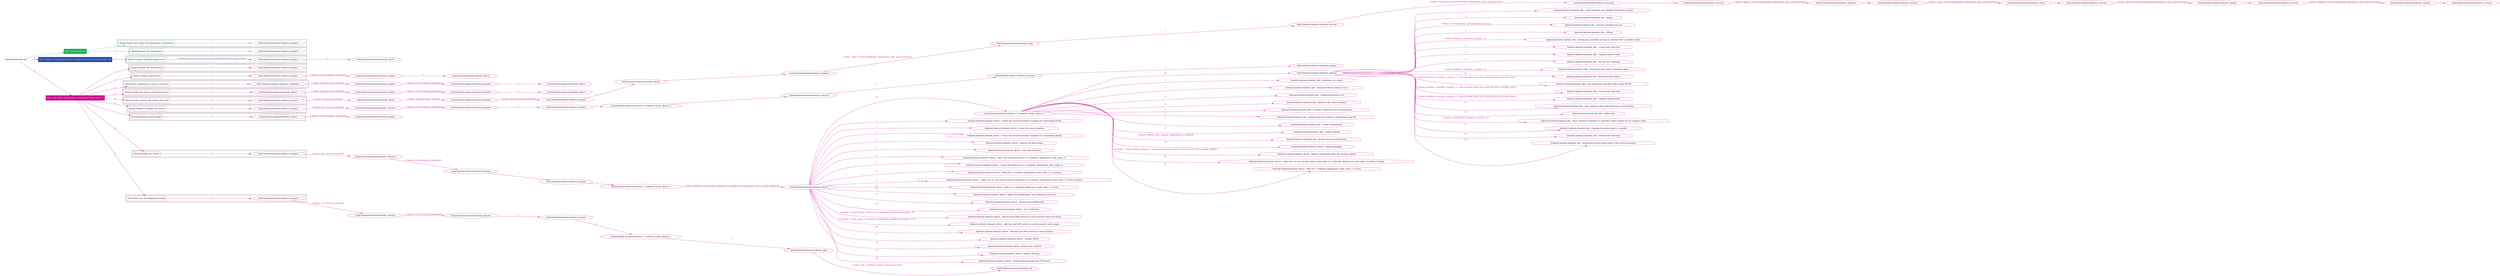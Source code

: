 digraph {
	graph [concentrate=true ordering=in rankdir=LR ratio=fill]
	edge [esep=5 sep=10]
	"kubeinit/playbook.yml" [id=root_node style=dotted]
	play_1f012778 [label="Play: Initial setup (1)" color="#1eae58" fontcolor="#ffffff" id=play_1f012778 shape=box style=filled tooltip=localhost]
	"kubeinit/playbook.yml" -> play_1f012778 [label="1 " color="#1eae58" fontcolor="#1eae58" id=edge_18a30b5a labeltooltip="1 " tooltip="1 "]
	subgraph "kubeinit.kubeinit.kubeinit_prepare" {
		role_3048699d [label="[role] kubeinit.kubeinit.kubeinit_prepare" color="#1eae58" id=role_3048699d tooltip="kubeinit.kubeinit.kubeinit_prepare"]
	}
	subgraph "kubeinit.kubeinit.kubeinit_prepare" {
		role_7d38b902 [label="[role] kubeinit.kubeinit.kubeinit_prepare" color="#1eae58" id=role_7d38b902 tooltip="kubeinit.kubeinit.kubeinit_prepare"]
	}
	subgraph "Play: Initial setup (1)" {
		play_1f012778 -> block_6bedab1c [label=1 color="#1eae58" fontcolor="#1eae58" id=edge_c7eec4f3 labeltooltip=1 tooltip=1]
		subgraph cluster_block_6bedab1c {
			block_6bedab1c [label="[block] Gather facts about the deployment environment" color="#1eae58" id=block_6bedab1c labeltooltip="Gather facts about the deployment environment" shape=box tooltip="Gather facts about the deployment environment"]
			block_6bedab1c -> role_3048699d [label="1 " color="#1eae58" fontcolor="#1eae58" id=edge_98fd35f0 labeltooltip="1 " tooltip="1 "]
		}
		play_1f012778 -> block_4459dd36 [label=2 color="#1eae58" fontcolor="#1eae58" id=edge_68595d05 labeltooltip=2 tooltip=2]
		subgraph cluster_block_4459dd36 {
			block_4459dd36 [label="[block] Prepare the hypervisors" color="#1eae58" id=block_4459dd36 labeltooltip="Prepare the hypervisors" shape=box tooltip="Prepare the hypervisors"]
			block_4459dd36 -> role_7d38b902 [label="1 " color="#1eae58" fontcolor="#1eae58" id=edge_7eb7d33a labeltooltip="1 " tooltip="1 "]
		}
	}
	play_cfad1000 [label="Play: Prepare all hypervisor hosts to deploy service and cluster nodes (0)" color="#2949a3" fontcolor="#ffffff" id=play_cfad1000 shape=box style=filled tooltip="Play: Prepare all hypervisor hosts to deploy service and cluster nodes (0)"]
	"kubeinit/playbook.yml" -> play_cfad1000 [label="2 " color="#2949a3" fontcolor="#2949a3" id=edge_2bcf3681 labeltooltip="2 " tooltip="2 "]
	subgraph "kubeinit.kubeinit.kubeinit_libvirt" {
		role_4be25dbe [label="[role] kubeinit.kubeinit.kubeinit_libvirt" color="#2949a3" id=role_4be25dbe tooltip="kubeinit.kubeinit.kubeinit_libvirt"]
	}
	subgraph "kubeinit.kubeinit.kubeinit_prepare" {
		role_bdef1544 [label="[role] kubeinit.kubeinit.kubeinit_prepare" color="#2949a3" id=role_bdef1544 tooltip="kubeinit.kubeinit.kubeinit_prepare"]
		role_bdef1544 -> role_4be25dbe [label="1 " color="#2949a3" fontcolor="#2949a3" id=edge_e71b5d28 labeltooltip="1 " tooltip="1 "]
	}
	subgraph "Play: Prepare all hypervisor hosts to deploy service and cluster nodes (0)" {
		play_cfad1000 -> block_7823064b [label=1 color="#2949a3" fontcolor="#2949a3" id=edge_cbe42b9f labeltooltip=1 tooltip=1]
		subgraph cluster_block_7823064b {
			block_7823064b [label="[block] Prepare individual hypervisors" color="#2949a3" id=block_7823064b labeltooltip="Prepare individual hypervisors" shape=box tooltip="Prepare individual hypervisors"]
			block_7823064b -> role_bdef1544 [label="1 [when: inventory_hostname in hostvars['kubeinit-facts'].hypervisors]" color="#2949a3" fontcolor="#2949a3" id=edge_0375a63f labeltooltip="1 [when: inventory_hostname in hostvars['kubeinit-facts'].hypervisors]" tooltip="1 [when: inventory_hostname in hostvars['kubeinit-facts'].hypervisors]"]
		}
	}
	play_5e4b30f2 [label="Play: Run cluster deployment on prepared hypervisors (1)" color="#ca028c" fontcolor="#ffffff" id=play_5e4b30f2 shape=box style=filled tooltip=localhost]
	"kubeinit/playbook.yml" -> play_5e4b30f2 [label="3 " color="#ca028c" fontcolor="#ca028c" id=edge_e93a0a34 labeltooltip="3 " tooltip="3 "]
	subgraph "kubeinit.kubeinit.kubeinit_prepare" {
		role_dea3ef5e [label="[role] kubeinit.kubeinit.kubeinit_prepare" color="#ca028c" id=role_dea3ef5e tooltip="kubeinit.kubeinit.kubeinit_prepare"]
	}
	subgraph "kubeinit.kubeinit.kubeinit_libvirt" {
		role_404b5161 [label="[role] kubeinit.kubeinit.kubeinit_libvirt" color="#ca028c" id=role_404b5161 tooltip="kubeinit.kubeinit.kubeinit_libvirt"]
	}
	subgraph "kubeinit.kubeinit.kubeinit_prepare" {
		role_ceed8c40 [label="[role] kubeinit.kubeinit.kubeinit_prepare" color="#ca028c" id=role_ceed8c40 tooltip="kubeinit.kubeinit.kubeinit_prepare"]
		role_ceed8c40 -> role_404b5161 [label="1 " color="#ca028c" fontcolor="#ca028c" id=edge_2034f70b labeltooltip="1 " tooltip="1 "]
	}
	subgraph "kubeinit.kubeinit.kubeinit_prepare" {
		role_7ed649aa [label="[role] kubeinit.kubeinit.kubeinit_prepare" color="#ca028c" id=role_7ed649aa tooltip="kubeinit.kubeinit.kubeinit_prepare"]
		role_7ed649aa -> role_ceed8c40 [label="1 [when: not environment_prepared]" color="#ca028c" fontcolor="#ca028c" id=edge_0a692bbb labeltooltip="1 [when: not environment_prepared]" tooltip="1 [when: not environment_prepared]"]
	}
	subgraph "kubeinit.kubeinit.kubeinit_libvirt" {
		role_7c722d44 [label="[role] kubeinit.kubeinit.kubeinit_libvirt" color="#ca028c" id=role_7c722d44 tooltip="kubeinit.kubeinit.kubeinit_libvirt"]
	}
	subgraph "kubeinit.kubeinit.kubeinit_prepare" {
		role_ba52077a [label="[role] kubeinit.kubeinit.kubeinit_prepare" color="#ca028c" id=role_ba52077a tooltip="kubeinit.kubeinit.kubeinit_prepare"]
		role_ba52077a -> role_7c722d44 [label="1 " color="#ca028c" fontcolor="#ca028c" id=edge_4575e94c labeltooltip="1 " tooltip="1 "]
	}
	subgraph "kubeinit.kubeinit.kubeinit_prepare" {
		role_bcaa2cd8 [label="[role] kubeinit.kubeinit.kubeinit_prepare" color="#ca028c" id=role_bcaa2cd8 tooltip="kubeinit.kubeinit.kubeinit_prepare"]
		role_bcaa2cd8 -> role_ba52077a [label="1 [when: not environment_prepared]" color="#ca028c" fontcolor="#ca028c" id=edge_37dadff2 labeltooltip="1 [when: not environment_prepared]" tooltip="1 [when: not environment_prepared]"]
	}
	subgraph "kubeinit.kubeinit.kubeinit_validations" {
		role_17af50ea [label="[role] kubeinit.kubeinit.kubeinit_validations" color="#ca028c" id=role_17af50ea tooltip="kubeinit.kubeinit.kubeinit_validations"]
		role_17af50ea -> role_bcaa2cd8 [label="1 [when: not hypervisors_cleaned]" color="#ca028c" fontcolor="#ca028c" id=edge_89e7189a labeltooltip="1 [when: not hypervisors_cleaned]" tooltip="1 [when: not hypervisors_cleaned]"]
	}
	subgraph "kubeinit.kubeinit.kubeinit_libvirt" {
		role_04fe9d14 [label="[role] kubeinit.kubeinit.kubeinit_libvirt" color="#ca028c" id=role_04fe9d14 tooltip="kubeinit.kubeinit.kubeinit_libvirt"]
	}
	subgraph "kubeinit.kubeinit.kubeinit_prepare" {
		role_eb86a99d [label="[role] kubeinit.kubeinit.kubeinit_prepare" color="#ca028c" id=role_eb86a99d tooltip="kubeinit.kubeinit.kubeinit_prepare"]
		role_eb86a99d -> role_04fe9d14 [label="1 " color="#ca028c" fontcolor="#ca028c" id=edge_7264df98 labeltooltip="1 " tooltip="1 "]
	}
	subgraph "kubeinit.kubeinit.kubeinit_prepare" {
		role_f3126826 [label="[role] kubeinit.kubeinit.kubeinit_prepare" color="#ca028c" id=role_f3126826 tooltip="kubeinit.kubeinit.kubeinit_prepare"]
		role_f3126826 -> role_eb86a99d [label="1 [when: not environment_prepared]" color="#ca028c" fontcolor="#ca028c" id=edge_7309e58f labeltooltip="1 [when: not environment_prepared]" tooltip="1 [when: not environment_prepared]"]
	}
	subgraph "kubeinit.kubeinit.kubeinit_libvirt" {
		role_31587ba1 [label="[role] kubeinit.kubeinit.kubeinit_libvirt" color="#ca028c" id=role_31587ba1 tooltip="kubeinit.kubeinit.kubeinit_libvirt"]
		role_31587ba1 -> role_f3126826 [label="1 [when: not hypervisors_cleaned]" color="#ca028c" fontcolor="#ca028c" id=edge_9b502630 labeltooltip="1 [when: not hypervisors_cleaned]" tooltip="1 [when: not hypervisors_cleaned]"]
	}
	subgraph "kubeinit.kubeinit.kubeinit_services" {
		role_87bed037 [label="[role] kubeinit.kubeinit.kubeinit_services" color="#ca028c" id=role_87bed037 tooltip="kubeinit.kubeinit.kubeinit_services"]
	}
	subgraph "kubeinit.kubeinit.kubeinit_registry" {
		role_e6df6fbd [label="[role] kubeinit.kubeinit.kubeinit_registry" color="#ca028c" id=role_e6df6fbd tooltip="kubeinit.kubeinit.kubeinit_registry"]
		role_e6df6fbd -> role_87bed037 [label="1 " color="#ca028c" fontcolor="#ca028c" id=edge_a09a780c labeltooltip="1 " tooltip="1 "]
	}
	subgraph "kubeinit.kubeinit.kubeinit_services" {
		role_c4baff84 [label="[role] kubeinit.kubeinit.kubeinit_services" color="#ca028c" id=role_c4baff84 tooltip="kubeinit.kubeinit.kubeinit_services"]
		role_c4baff84 -> role_e6df6fbd [label="1 [when: 'registry' in hostvars[kubeinit_deployment_node_name].services]" color="#ca028c" fontcolor="#ca028c" id=edge_b3a64cd3 labeltooltip="1 [when: 'registry' in hostvars[kubeinit_deployment_node_name].services]" tooltip="1 [when: 'registry' in hostvars[kubeinit_deployment_node_name].services]"]
	}
	subgraph "kubeinit.kubeinit.kubeinit_apache" {
		role_09da1ab2 [label="[role] kubeinit.kubeinit.kubeinit_apache" color="#ca028c" id=role_09da1ab2 tooltip="kubeinit.kubeinit.kubeinit_apache"]
		role_09da1ab2 -> role_c4baff84 [label="1 " color="#ca028c" fontcolor="#ca028c" id=edge_adefb08d labeltooltip="1 " tooltip="1 "]
	}
	subgraph "kubeinit.kubeinit.kubeinit_services" {
		role_fe99621a [label="[role] kubeinit.kubeinit.kubeinit_services" color="#ca028c" id=role_fe99621a tooltip="kubeinit.kubeinit.kubeinit_services"]
		role_fe99621a -> role_09da1ab2 [label="1 [when: 'apache' in hostvars[kubeinit_deployment_node_name].services]" color="#ca028c" fontcolor="#ca028c" id=edge_03f523bb labeltooltip="1 [when: 'apache' in hostvars[kubeinit_deployment_node_name].services]" tooltip="1 [when: 'apache' in hostvars[kubeinit_deployment_node_name].services]"]
	}
	subgraph "kubeinit.kubeinit.kubeinit_nexus" {
		role_2f925482 [label="[role] kubeinit.kubeinit.kubeinit_nexus" color="#ca028c" id=role_2f925482 tooltip="kubeinit.kubeinit.kubeinit_nexus"]
		role_2f925482 -> role_fe99621a [label="1 " color="#ca028c" fontcolor="#ca028c" id=edge_a2d95b3d labeltooltip="1 " tooltip="1 "]
	}
	subgraph "kubeinit.kubeinit.kubeinit_services" {
		role_34877349 [label="[role] kubeinit.kubeinit.kubeinit_services" color="#ca028c" id=role_34877349 tooltip="kubeinit.kubeinit.kubeinit_services"]
		role_34877349 -> role_2f925482 [label="1 [when: 'nexus' in hostvars[kubeinit_deployment_node_name].services]" color="#ca028c" fontcolor="#ca028c" id=edge_c21e4212 labeltooltip="1 [when: 'nexus' in hostvars[kubeinit_deployment_node_name].services]" tooltip="1 [when: 'nexus' in hostvars[kubeinit_deployment_node_name].services]"]
	}
	subgraph "kubeinit.kubeinit.kubeinit_haproxy" {
		role_3f8a2892 [label="[role] kubeinit.kubeinit.kubeinit_haproxy" color="#ca028c" id=role_3f8a2892 tooltip="kubeinit.kubeinit.kubeinit_haproxy"]
		role_3f8a2892 -> role_34877349 [label="1 " color="#ca028c" fontcolor="#ca028c" id=edge_10f4099b labeltooltip="1 " tooltip="1 "]
	}
	subgraph "kubeinit.kubeinit.kubeinit_services" {
		role_07be18da [label="[role] kubeinit.kubeinit.kubeinit_services" color="#ca028c" id=role_07be18da tooltip="kubeinit.kubeinit.kubeinit_services"]
		role_07be18da -> role_3f8a2892 [label="1 [when: 'haproxy' in hostvars[kubeinit_deployment_node_name].services]" color="#ca028c" fontcolor="#ca028c" id=edge_c1eedd8b labeltooltip="1 [when: 'haproxy' in hostvars[kubeinit_deployment_node_name].services]" tooltip="1 [when: 'haproxy' in hostvars[kubeinit_deployment_node_name].services]"]
	}
	subgraph "kubeinit.kubeinit.kubeinit_dnsmasq" {
		role_54acd12e [label="[role] kubeinit.kubeinit.kubeinit_dnsmasq" color="#ca028c" id=role_54acd12e tooltip="kubeinit.kubeinit.kubeinit_dnsmasq"]
		role_54acd12e -> role_07be18da [label="1 " color="#ca028c" fontcolor="#ca028c" id=edge_c4a88403 labeltooltip="1 " tooltip="1 "]
	}
	subgraph "kubeinit.kubeinit.kubeinit_services" {
		role_f4c5b5fc [label="[role] kubeinit.kubeinit.kubeinit_services" color="#ca028c" id=role_f4c5b5fc tooltip="kubeinit.kubeinit.kubeinit_services"]
		role_f4c5b5fc -> role_54acd12e [label="1 [when: 'dnsmasq' in hostvars[kubeinit_deployment_node_name].services]" color="#ca028c" fontcolor="#ca028c" id=edge_12e65c5a labeltooltip="1 [when: 'dnsmasq' in hostvars[kubeinit_deployment_node_name].services]" tooltip="1 [when: 'dnsmasq' in hostvars[kubeinit_deployment_node_name].services]"]
	}
	subgraph "kubeinit.kubeinit.kubeinit_bind" {
		role_b13b045c [label="[role] kubeinit.kubeinit.kubeinit_bind" color="#ca028c" id=role_b13b045c tooltip="kubeinit.kubeinit.kubeinit_bind"]
		role_b13b045c -> role_f4c5b5fc [label="1 " color="#ca028c" fontcolor="#ca028c" id=edge_622beb3d labeltooltip="1 " tooltip="1 "]
	}
	subgraph "kubeinit.kubeinit.kubeinit_prepare" {
		role_22bec77b [label="[role] kubeinit.kubeinit.kubeinit_prepare" color="#ca028c" id=role_22bec77b tooltip="kubeinit.kubeinit.kubeinit_prepare"]
		role_22bec77b -> role_b13b045c [label="1 [when: 'bind' in hostvars[kubeinit_deployment_node_name].services]" color="#ca028c" fontcolor="#ca028c" id=edge_0c7e18a9 labeltooltip="1 [when: 'bind' in hostvars[kubeinit_deployment_node_name].services]" tooltip="1 [when: 'bind' in hostvars[kubeinit_deployment_node_name].services]"]
	}
	subgraph "kubeinit.kubeinit.kubeinit_libvirt" {
		role_1d8de4d2 [label="[role] kubeinit.kubeinit.kubeinit_libvirt" color="#ca028c" id=role_1d8de4d2 tooltip="kubeinit.kubeinit.kubeinit_libvirt"]
		role_1d8de4d2 -> role_22bec77b [label="1 " color="#ca028c" fontcolor="#ca028c" id=edge_1bd3f989 labeltooltip="1 " tooltip="1 "]
	}
	subgraph "kubeinit.kubeinit.kubeinit_prepare" {
		role_0515589f [label="[role] kubeinit.kubeinit.kubeinit_prepare" color="#ca028c" id=role_0515589f tooltip="kubeinit.kubeinit.kubeinit_prepare"]
		role_0515589f -> role_1d8de4d2 [label="1 " color="#ca028c" fontcolor="#ca028c" id=edge_67b18396 labeltooltip="1 " tooltip="1 "]
	}
	subgraph "kubeinit.kubeinit.kubeinit_prepare" {
		role_11fbf6b7 [label="[role] kubeinit.kubeinit.kubeinit_prepare" color="#ca028c" id=role_11fbf6b7 tooltip="kubeinit.kubeinit.kubeinit_prepare"]
		role_11fbf6b7 -> role_0515589f [label="1 [when: not environment_prepared]" color="#ca028c" fontcolor="#ca028c" id=edge_f522af25 labeltooltip="1 [when: not environment_prepared]" tooltip="1 [when: not environment_prepared]"]
	}
	subgraph "kubeinit.kubeinit.kubeinit_libvirt" {
		role_2171dae0 [label="[role] kubeinit.kubeinit.kubeinit_libvirt" color="#ca028c" id=role_2171dae0 tooltip="kubeinit.kubeinit.kubeinit_libvirt"]
		role_2171dae0 -> role_11fbf6b7 [label="1 [when: not hypervisors_cleaned]" color="#ca028c" fontcolor="#ca028c" id=edge_5177b701 labeltooltip="1 [when: not hypervisors_cleaned]" tooltip="1 [when: not hypervisors_cleaned]"]
	}
	subgraph "kubeinit.kubeinit.kubeinit_services" {
		role_12487f21 [label="[role] kubeinit.kubeinit.kubeinit_services" color="#ca028c" id=role_12487f21 tooltip="kubeinit.kubeinit.kubeinit_services"]
		role_12487f21 -> role_2171dae0 [label="1 [when: not network_created]" color="#ca028c" fontcolor="#ca028c" id=edge_32a763c6 labeltooltip="1 [when: not network_created]" tooltip="1 [when: not network_created]"]
	}
	subgraph "kubeinit.kubeinit.kubeinit_prepare" {
		role_5383e12e [label="[role] kubeinit.kubeinit.kubeinit_prepare" color="#ca028c" id=role_5383e12e tooltip="kubeinit.kubeinit.kubeinit_prepare"]
	}
	subgraph "kubeinit.kubeinit.kubeinit_services" {
		role_6aed4f15 [label="[role] kubeinit.kubeinit.kubeinit_services" color="#ca028c" id=role_6aed4f15 tooltip="kubeinit.kubeinit.kubeinit_services"]
		role_6aed4f15 -> role_5383e12e [label="1 " color="#ca028c" fontcolor="#ca028c" id=edge_1981da86 labeltooltip="1 " tooltip="1 "]
	}
	subgraph "kubeinit.kubeinit.kubeinit_services" {
		role_1ed4a846 [label="[role] kubeinit.kubeinit.kubeinit_services" color="#ca028c" id=role_1ed4a846 tooltip="kubeinit.kubeinit.kubeinit_services"]
		role_1ed4a846 -> role_6aed4f15 [label="1 " color="#ca028c" fontcolor="#ca028c" id=edge_2fa6de38 labeltooltip="1 " tooltip="1 "]
	}
	subgraph "kubeinit.kubeinit.kubeinit_{{ kubeinit_cluster_distro }}" {
		role_ff0e649f [label="[role] kubeinit.kubeinit.kubeinit_{{ kubeinit_cluster_distro }}" color="#ca028c" id=role_ff0e649f tooltip="kubeinit.kubeinit.kubeinit_{{ kubeinit_cluster_distro }}"]
		role_ff0e649f -> role_1ed4a846 [label="1 " color="#ca028c" fontcolor="#ca028c" id=edge_b1647016 labeltooltip="1 " tooltip="1 "]
	}
	subgraph "kubeinit.kubeinit.kubeinit_prepare" {
		role_556882a0 [label="[role] kubeinit.kubeinit.kubeinit_prepare" color="#ca028c" id=role_556882a0 tooltip="kubeinit.kubeinit.kubeinit_prepare"]
		role_556882a0 -> role_ff0e649f [label="1 " color="#ca028c" fontcolor="#ca028c" id=edge_4e7b960e labeltooltip="1 " tooltip="1 "]
	}
	subgraph "kubeinit.kubeinit.kubeinit_prepare" {
		role_27ec0035 [label="[role] kubeinit.kubeinit.kubeinit_prepare" color="#ca028c" id=role_27ec0035 tooltip="kubeinit.kubeinit.kubeinit_prepare"]
		role_27ec0035 -> role_556882a0 [label="1 " color="#ca028c" fontcolor="#ca028c" id=edge_0e648cdc labeltooltip="1 " tooltip="1 "]
	}
	subgraph "kubeinit.kubeinit.kubeinit_services" {
		role_b56085b2 [label="[role] kubeinit.kubeinit.kubeinit_services" color="#ca028c" id=role_b56085b2 tooltip="kubeinit.kubeinit.kubeinit_services"]
		role_b56085b2 -> role_27ec0035 [label="1 [when: not environment_prepared]" color="#ca028c" fontcolor="#ca028c" id=edge_1a7fd271 labeltooltip="1 [when: not environment_prepared]" tooltip="1 [when: not environment_prepared]"]
	}
	subgraph "kubeinit.kubeinit.kubeinit_prepare" {
		role_fecff96c [label="[role] kubeinit.kubeinit.kubeinit_prepare" color="#ca028c" id=role_fecff96c tooltip="kubeinit.kubeinit.kubeinit_prepare"]
		role_fecff96c -> role_b56085b2 [label="1 [when: not services_prepared]" color="#ca028c" fontcolor="#ca028c" id=edge_1dfcff34 labeltooltip="1 [when: not services_prepared]" tooltip="1 [when: not services_prepared]"]
	}
	subgraph "kubeinit.kubeinit.kubeinit_prepare" {
		role_08834535 [label="[role] kubeinit.kubeinit.kubeinit_prepare" color="#ca028c" id=role_08834535 tooltip="kubeinit.kubeinit.kubeinit_prepare"]
	}
	subgraph "kubeinit.kubeinit.kubeinit_libvirt" {
		role_a948eecc [label="[role] kubeinit.kubeinit.kubeinit_libvirt" color="#ca028c" id=role_a948eecc tooltip="kubeinit.kubeinit.kubeinit_libvirt"]
		role_a948eecc -> role_08834535 [label="1 [when: not environment_prepared]" color="#ca028c" fontcolor="#ca028c" id=edge_7154c91a labeltooltip="1 [when: not environment_prepared]" tooltip="1 [when: not environment_prepared]"]
	}
	subgraph "kubeinit.kubeinit.kubeinit_prepare" {
		role_30185dee [label="[role] kubeinit.kubeinit.kubeinit_prepare" color="#ca028c" id=role_30185dee tooltip="kubeinit.kubeinit.kubeinit_prepare"]
		task_91adfa78 [label="kubeinit.kubeinit.kubeinit_k8s : Clean kubeadm and initialize Kubernetes cluster" color="#ca028c" id=task_91adfa78 shape=octagon tooltip="kubeinit.kubeinit.kubeinit_k8s : Clean kubeadm and initialize Kubernetes cluster"]
		role_30185dee -> task_91adfa78 [label="1 " color="#ca028c" fontcolor="#ca028c" id=edge_2ae84961 labeltooltip="1 " tooltip="1 "]
		task_84a8b672 [label="kubeinit.kubeinit.kubeinit_k8s : Debug" color="#ca028c" id=task_84a8b672 shape=octagon tooltip="kubeinit.kubeinit.kubeinit_k8s : Debug"]
		role_30185dee -> task_84a8b672 [label="2 " color="#ca028c" fontcolor="#ca028c" id=edge_aefa56b1 labeltooltip="2 " tooltip="2 "]
		task_ec6ca0cc [label="kubeinit.kubeinit.kubeinit_k8s : Get the controller join key" color="#ca028c" id=task_ec6ca0cc shape=octagon tooltip="kubeinit.kubeinit.kubeinit_k8s : Get the controller join key"]
		role_30185dee -> task_ec6ca0cc [label="3 [when: ('--control-plane --certificate-key' in item)]" color="#ca028c" fontcolor="#ca028c" id=edge_257620be labeltooltip="3 [when: ('--control-plane --certificate-key' in item)]" tooltip="3 [when: ('--control-plane --certificate-key' in item)]"]
		task_f1c9fecc [label="kubeinit.kubeinit.kubeinit_k8s : Debug" color="#ca028c" id=task_f1c9fecc shape=octagon tooltip="kubeinit.kubeinit.kubeinit_k8s : Debug"]
		role_30185dee -> task_f1c9fecc [label="4 " color="#ca028c" fontcolor="#ca028c" id=edge_7ab1ef0c labeltooltip="4 " tooltip="4 "]
		task_96955296 [label="kubeinit.kubeinit.kubeinit_k8s : Storing the controller join key to add the other controller nodes." color="#ca028c" id=task_96955296 shape=octagon tooltip="kubeinit.kubeinit.kubeinit_k8s : Storing the controller join key to add the other controller nodes."]
		role_30185dee -> task_96955296 [label="5 [when: kubeinit_controller_count|int > 1]" color="#ca028c" fontcolor="#ca028c" id=edge_4259f068 labeltooltip="5 [when: kubeinit_controller_count|int > 1]" tooltip="5 [when: kubeinit_controller_count|int > 1]"]
		task_1c404497 [label="kubeinit.kubeinit.kubeinit_k8s : Create kube directory" color="#ca028c" id=task_1c404497 shape=octagon tooltip="kubeinit.kubeinit.kubeinit_k8s : Create kube directory"]
		role_30185dee -> task_1c404497 [label="6 " color="#ca028c" fontcolor="#ca028c" id=edge_75cb55aa labeltooltip="6 " tooltip="6 "]
		task_197c7cad [label="kubeinit.kubeinit.kubeinit_k8s : Copying required files" color="#ca028c" id=task_197c7cad shape=octagon tooltip="kubeinit.kubeinit.kubeinit_k8s : Copying required files"]
		role_30185dee -> task_197c7cad [label="7 " color="#ca028c" fontcolor="#ca028c" id=edge_5be26390 labeltooltip="7 " tooltip="7 "]
		task_139106c3 [label="kubeinit.kubeinit.kubeinit_k8s : Get the join command" color="#ca028c" id=task_139106c3 shape=octagon tooltip="kubeinit.kubeinit.kubeinit_k8s : Get the join command"]
		role_30185dee -> task_139106c3 [label="8 " color="#ca028c" fontcolor="#ca028c" id=edge_09576804 labeltooltip="8 " tooltip="8 "]
		task_7689710f [label="kubeinit.kubeinit.kubeinit_k8s : Storing the join cluster command token." color="#ca028c" id=task_7689710f shape=octagon tooltip="kubeinit.kubeinit.kubeinit_k8s : Storing the join cluster command token."]
		role_30185dee -> task_7689710f [label="9 [when: kubeinit_controller_count|int > 1]" color="#ca028c" fontcolor="#ca028c" id=edge_d7880eba labeltooltip="9 [when: kubeinit_controller_count|int > 1]" tooltip="9 [when: kubeinit_controller_count|int > 1]"]
		task_a381d585 [label="kubeinit.kubeinit.kubeinit_k8s : Install Network Add-on" color="#ca028c" id=task_a381d585 shape=octagon tooltip="kubeinit.kubeinit.kubeinit_k8s : Install Network Add-on"]
		role_30185dee -> task_a381d585 [label="10 " color="#ca028c" fontcolor="#ca028c" id=edge_2ca25fd6 labeltooltip="10 " tooltip="10 "]
		task_0f8fcda9 [label="kubeinit.kubeinit.kubeinit_k8s : Join additional controller nodes using the PK" color="#ca028c" id=task_0f8fcda9 shape=octagon tooltip="kubeinit.kubeinit.kubeinit_k8s : Join additional controller nodes using the PK"]
		role_30185dee -> task_0f8fcda9 [label="11 [when: kubeinit_controller_count|int > 1 and controller_node not in kubeinit_first_controller_node]" color="#ca028c" fontcolor="#ca028c" id=edge_0e48eebb labeltooltip="11 [when: kubeinit_controller_count|int > 1 and controller_node not in kubeinit_first_controller_node]" tooltip="11 [when: kubeinit_controller_count|int > 1 and controller_node not in kubeinit_first_controller_node]"]
		task_753014b6 [label="kubeinit.kubeinit.kubeinit_k8s : Create kube directory" color="#ca028c" id=task_753014b6 shape=octagon tooltip="kubeinit.kubeinit.kubeinit_k8s : Create kube directory"]
		role_30185dee -> task_753014b6 [label="12 [when: kubeinit_controller_count|int > 1 and controller_node not in kubeinit_first_controller_node]" color="#ca028c" fontcolor="#ca028c" id=edge_cfdad5fa labeltooltip="12 [when: kubeinit_controller_count|int > 1 and controller_node not in kubeinit_first_controller_node]" tooltip="12 [when: kubeinit_controller_count|int > 1 and controller_node not in kubeinit_first_controller_node]"]
		task_4ddcad40 [label="kubeinit.kubeinit.kubeinit_k8s : Copying required files" color="#ca028c" id=task_4ddcad40 shape=octagon tooltip="kubeinit.kubeinit.kubeinit_k8s : Copying required files"]
		role_30185dee -> task_4ddcad40 [label="13 [when: kubeinit_controller_count|int > 1 and controller_node not in kubeinit_first_controller_node]" color="#ca028c" fontcolor="#ca028c" id=edge_45e9bd84 labeltooltip="13 [when: kubeinit_controller_count|int > 1 and controller_node not in kubeinit_first_controller_node]" tooltip="13 [when: kubeinit_controller_count|int > 1 and controller_node not in kubeinit_first_controller_node]"]
		task_326f8a6f [label="kubeinit.kubeinit.kubeinit_k8s : Join compute nodes with kubernetes control plane" color="#ca028c" id=task_326f8a6f shape=octagon tooltip="kubeinit.kubeinit.kubeinit_k8s : Join compute nodes with kubernetes control plane"]
		role_30185dee -> task_326f8a6f [label="14 " color="#ca028c" fontcolor="#ca028c" id=edge_1d272623 labeltooltip="14 " tooltip="14 "]
		task_e250528b [label="kubeinit.kubeinit.kubeinit_k8s : Label node" color="#ca028c" id=task_e250528b shape=octagon tooltip="kubeinit.kubeinit.kubeinit_k8s : Label node"]
		role_30185dee -> task_e250528b [label="15 " color="#ca028c" fontcolor="#ca028c" id=edge_f29c8242 labeltooltip="15 " tooltip="15 "]
		task_91d3b4ce [label="kubeinit.kubeinit.kubeinit_k8s : Allow schedule workloads in controller nodes if there are no compute nodes" color="#ca028c" id=task_91d3b4ce shape=octagon tooltip="kubeinit.kubeinit.kubeinit_k8s : Allow schedule workloads in controller nodes if there are no compute nodes"]
		role_30185dee -> task_91d3b4ce [label="16 [when: not kubeinit_compute_count|int > 0]" color="#ca028c" fontcolor="#ca028c" id=edge_ad410ec7 labeltooltip="16 [when: not kubeinit_compute_count|int > 0]" tooltip="16 [when: not kubeinit_compute_count|int > 0]"]
		task_be0d64c7 [label="kubeinit.kubeinit.kubeinit_k8s : Copying the kubeconfig to a variable" color="#ca028c" id=task_be0d64c7 shape=octagon tooltip="kubeinit.kubeinit.kubeinit_k8s : Copying the kubeconfig to a variable"]
		role_30185dee -> task_be0d64c7 [label="17 " color="#ca028c" fontcolor="#ca028c" id=edge_28a3e50d labeltooltip="17 " tooltip="17 "]
		task_f7acd413 [label="kubeinit.kubeinit.kubeinit_k8s : Create kube directory" color="#ca028c" id=task_f7acd413 shape=octagon tooltip="kubeinit.kubeinit.kubeinit_k8s : Create kube directory"]
		role_30185dee -> task_f7acd413 [label="18 " color="#ca028c" fontcolor="#ca028c" id=edge_e39bdf37 labeltooltip="18 " tooltip="18 "]
		task_4543292a [label="kubeinit.kubeinit.kubeinit_k8s : Storing the master kubeconfig to the services machine." color="#ca028c" id=task_4543292a shape=octagon tooltip="kubeinit.kubeinit.kubeinit_k8s : Storing the master kubeconfig to the services machine."]
		role_30185dee -> task_4543292a [label="19 " color="#ca028c" fontcolor="#ca028c" id=edge_6f1ca93f labeltooltip="19 " tooltip="19 "]
	}
	subgraph "kubeinit.kubeinit.kubeinit_{{ kubeinit_cluster_distro }}" {
		role_116b6fb8 [label="[role] kubeinit.kubeinit.kubeinit_{{ kubeinit_cluster_distro }}" color="#ca028c" id=role_116b6fb8 tooltip="kubeinit.kubeinit.kubeinit_{{ kubeinit_cluster_distro }}"]
		task_79dcfd3f [label="kubeinit.kubeinit.kubeinit_k8s : Download cri-o repos" color="#ca028c" id=task_79dcfd3f shape=octagon tooltip="kubeinit.kubeinit.kubeinit_k8s : Download cri-o repos"]
		role_116b6fb8 -> task_79dcfd3f [label="1 " color="#ca028c" fontcolor="#ca028c" id=edge_25c6a049 labeltooltip="1 " tooltip="1 "]
		task_5e3c123d [label="kubeinit.kubeinit.kubeinit_k8s : Install the latest version of cri-o" color="#ca028c" id=task_5e3c123d shape=octagon tooltip="kubeinit.kubeinit.kubeinit_k8s : Install the latest version of cri-o"]
		role_116b6fb8 -> task_5e3c123d [label="2 " color="#ca028c" fontcolor="#ca028c" id=edge_fc23cadf labeltooltip="2 " tooltip="2 "]
		task_9603580e [label="kubeinit.kubeinit.kubeinit_k8s : Enable/start/status cri-o" color="#ca028c" id=task_9603580e shape=octagon tooltip="kubeinit.kubeinit.kubeinit_k8s : Enable/start/status cri-o"]
		role_116b6fb8 -> task_9603580e [label="3 " color="#ca028c" fontcolor="#ca028c" id=edge_176077ef labeltooltip="3 " tooltip="3 "]
		task_8df47639 [label="kubeinit.kubeinit.kubeinit_k8s : Remove repo before adding it" color="#ca028c" id=task_8df47639 shape=octagon tooltip="kubeinit.kubeinit.kubeinit_k8s : Remove repo before adding it"]
		role_116b6fb8 -> task_8df47639 [label="4 " color="#ca028c" fontcolor="#ca028c" id=edge_505d91fc labeltooltip="4 " tooltip="4 "]
		task_9467e487 [label="kubeinit.kubeinit.kubeinit_k8s : Creating a repository file for Kubernetes" color="#ca028c" id=task_9467e487 shape=octagon tooltip="kubeinit.kubeinit.kubeinit_k8s : Creating a repository file for Kubernetes"]
		role_116b6fb8 -> task_9467e487 [label="5 " color="#ca028c" fontcolor="#ca028c" id=edge_4a0a0750 labeltooltip="5 " tooltip="5 "]
		task_284e8708 [label="kubeinit.kubeinit.kubeinit_k8s : Adding repository details in Kubernetes repo file." color="#ca028c" id=task_284e8708 shape=octagon tooltip="kubeinit.kubeinit.kubeinit_k8s : Adding repository details in Kubernetes repo file."]
		role_116b6fb8 -> task_284e8708 [label="6 " color="#ca028c" fontcolor="#ca028c" id=edge_fb677810 labeltooltip="6 " tooltip="6 "]
		task_3ab3db27 [label="kubeinit.kubeinit.kubeinit_k8s : Install requirements" color="#ca028c" id=task_3ab3db27 shape=octagon tooltip="kubeinit.kubeinit.kubeinit_k8s : Install requirements"]
		role_116b6fb8 -> task_3ab3db27 [label="7 " color="#ca028c" fontcolor="#ca028c" id=edge_f8af0df6 labeltooltip="7 " tooltip="7 "]
		task_bee3d9ac [label="kubeinit.kubeinit.kubeinit_k8s : Enable kubelet" color="#ca028c" id=task_bee3d9ac shape=octagon tooltip="kubeinit.kubeinit.kubeinit_k8s : Enable kubelet"]
		role_116b6fb8 -> task_bee3d9ac [label="8 " color="#ca028c" fontcolor="#ca028c" id=edge_3dca7c83 labeltooltip="8 " tooltip="8 "]
		task_387dc1b3 [label="kubeinit.kubeinit.kubeinit_k8s : Install common requirements" color="#ca028c" id=task_387dc1b3 shape=octagon tooltip="kubeinit.kubeinit.kubeinit_k8s : Install common requirements"]
		role_116b6fb8 -> task_387dc1b3 [label="9 [when: kubeinit_k8s_common_dependencies is defined]" color="#ca028c" fontcolor="#ca028c" id=edge_6c60dab0 labeltooltip="9 [when: kubeinit_k8s_common_dependencies is defined]" tooltip="9 [when: kubeinit_k8s_common_dependencies is defined]"]
		task_6c7ff91f [label="kubeinit.kubeinit.kubeinit_libvirt : Update packages" color="#ca028c" id=task_6c7ff91f shape=octagon tooltip="kubeinit.kubeinit.kubeinit_libvirt : Update packages"]
		role_116b6fb8 -> task_6c7ff91f [label="10 " color="#ca028c" fontcolor="#ca028c" id=edge_3c118885 labeltooltip="10 " tooltip="10 "]
		task_7c1be097 [label="kubeinit.kubeinit.kubeinit_libvirt : Reboot immediately after the package update" color="#ca028c" id=task_7c1be097 shape=octagon tooltip="kubeinit.kubeinit.kubeinit_libvirt : Reboot immediately after the package update"]
		role_116b6fb8 -> task_7c1be097 [label="11 [when: _result_update_packages is changed and kubeinit_libvirt_reboot_guests_after_package_update]" color="#ca028c" fontcolor="#ca028c" id=edge_c829f762 labeltooltip="11 [when: _result_update_packages is changed and kubeinit_libvirt_reboot_guests_after_package_update]" tooltip="11 [when: _result_update_packages is changed and kubeinit_libvirt_reboot_guests_after_package_update]"]
		task_19e956a9 [label="kubeinit.kubeinit.kubeinit_libvirt : make sure we can execute remote commands in {{ kubeinit_deployment_node_name }} before continue" color="#ca028c" id=task_19e956a9 shape=octagon tooltip="kubeinit.kubeinit.kubeinit_libvirt : make sure we can execute remote commands in {{ kubeinit_deployment_node_name }} before continue"]
		role_116b6fb8 -> task_19e956a9 [label="12 " color="#ca028c" fontcolor="#ca028c" id=edge_db890a79 labeltooltip="12 " tooltip="12 "]
		task_0bffaeec [label="kubeinit.kubeinit.kubeinit_libvirt : Wait for {{ kubeinit_deployment_node_name }} to boot" color="#ca028c" id=task_0bffaeec shape=octagon tooltip="kubeinit.kubeinit.kubeinit_libvirt : Wait for {{ kubeinit_deployment_node_name }} to boot"]
		role_116b6fb8 -> task_0bffaeec [label="13 " color="#ca028c" fontcolor="#ca028c" id=edge_545bd45c labeltooltip="13 " tooltip="13 "]
		role_116b6fb8 -> role_30185dee [label="14 " color="#ca028c" fontcolor="#ca028c" id=edge_a624313a labeltooltip="14 " tooltip="14 "]
	}
	subgraph "kubeinit.kubeinit.kubeinit_libvirt" {
		role_19ddce6e [label="[role] kubeinit.kubeinit.kubeinit_libvirt" color="#ca028c" id=role_19ddce6e tooltip="kubeinit.kubeinit.kubeinit_libvirt"]
		task_3f89bb59 [label="kubeinit.kubeinit.kubeinit_libvirt : Create the network interface template for networking details" color="#ca028c" id=task_3f89bb59 shape=octagon tooltip="kubeinit.kubeinit.kubeinit_libvirt : Create the network interface template for networking details"]
		role_19ddce6e -> task_3f89bb59 [label="1 " color="#ca028c" fontcolor="#ca028c" id=edge_00716479 labeltooltip="1 " tooltip="1 "]
		task_9e177aa7 [label="kubeinit.kubeinit.kubeinit_libvirt : Create the hosts template" color="#ca028c" id=task_9e177aa7 shape=octagon tooltip="kubeinit.kubeinit.kubeinit_libvirt : Create the hosts template"]
		role_19ddce6e -> task_9e177aa7 [label="2 " color="#ca028c" fontcolor="#ca028c" id=edge_7d89cd65 labeltooltip="2 " tooltip="2 "]
		task_143e0fd3 [label="kubeinit.kubeinit.kubeinit_libvirt : Create the network cloudinit templates for networking details" color="#ca028c" id=task_143e0fd3 shape=octagon tooltip="kubeinit.kubeinit.kubeinit_libvirt : Create the network cloudinit templates for networking details"]
		role_19ddce6e -> task_143e0fd3 [label="3 " color="#ca028c" fontcolor="#ca028c" id=edge_9ea00d5f labeltooltip="3 " tooltip="3 "]
		task_3932f05b [label="kubeinit.kubeinit.kubeinit_libvirt : Remove old disk images" color="#ca028c" id=task_3932f05b shape=octagon tooltip="kubeinit.kubeinit.kubeinit_libvirt : Remove old disk images"]
		role_19ddce6e -> task_3932f05b [label="4 " color="#ca028c" fontcolor="#ca028c" id=edge_340973c2 labeltooltip="4 " tooltip="4 "]
		task_6696a69e [label="kubeinit.kubeinit.kubeinit_libvirt : Grow the partitions" color="#ca028c" id=task_6696a69e shape=octagon tooltip="kubeinit.kubeinit.kubeinit_libvirt : Grow the partitions"]
		role_19ddce6e -> task_6696a69e [label="5 " color="#ca028c" fontcolor="#ca028c" id=edge_3cb62954 labeltooltip="5 " tooltip="5 "]
		task_0fea571b [label="kubeinit.kubeinit.kubeinit_libvirt : Inject virt-customize assets in {{ kubeinit_deployment_node_name }}" color="#ca028c" id=task_0fea571b shape=octagon tooltip="kubeinit.kubeinit.kubeinit_libvirt : Inject virt-customize assets in {{ kubeinit_deployment_node_name }}"]
		role_19ddce6e -> task_0fea571b [label="6 " color="#ca028c" fontcolor="#ca028c" id=edge_84894f40 labeltooltip="6 " tooltip="6 "]
		task_29efe8d8 [label="kubeinit.kubeinit.kubeinit_libvirt : Create VM definition for {{ kubeinit_deployment_node_name }}" color="#ca028c" id=task_29efe8d8 shape=octagon tooltip="kubeinit.kubeinit.kubeinit_libvirt : Create VM definition for {{ kubeinit_deployment_node_name }}"]
		role_19ddce6e -> task_29efe8d8 [label="7 " color="#ca028c" fontcolor="#ca028c" id=edge_dccf8123 labeltooltip="7 " tooltip="7 "]
		task_df0097c3 [label="kubeinit.kubeinit.kubeinit_libvirt : Wait until {{ kubeinit_deployment_node_name }} is running" color="#ca028c" id=task_df0097c3 shape=octagon tooltip="kubeinit.kubeinit.kubeinit_libvirt : Wait until {{ kubeinit_deployment_node_name }} is running"]
		role_19ddce6e -> task_df0097c3 [label="8 " color="#ca028c" fontcolor="#ca028c" id=edge_e701eef3 labeltooltip="8 " tooltip="8 "]
		task_b323697e [label="kubeinit.kubeinit.kubeinit_libvirt : make sure we can execute remote commands in {{ kubeinit_deployment_node_name }} before continue" color="#ca028c" id=task_b323697e shape=octagon tooltip="kubeinit.kubeinit.kubeinit_libvirt : make sure we can execute remote commands in {{ kubeinit_deployment_node_name }} before continue"]
		role_19ddce6e -> task_b323697e [label="9 " color="#ca028c" fontcolor="#ca028c" id=edge_bdd8933a labeltooltip="9 " tooltip="9 "]
		task_2a4d2c3b [label="kubeinit.kubeinit.kubeinit_libvirt : Wait for {{ kubeinit_deployment_node_name }} to boot" color="#ca028c" id=task_2a4d2c3b shape=octagon tooltip="kubeinit.kubeinit.kubeinit_libvirt : Wait for {{ kubeinit_deployment_node_name }} to boot"]
		role_19ddce6e -> task_2a4d2c3b [label="10 " color="#ca028c" fontcolor="#ca028c" id=edge_677df20a labeltooltip="10 " tooltip="10 "]
		task_d115b6e3 [label="kubeinit.kubeinit.kubeinit_libvirt : Make NetworkManager stop updating resolv.conf" color="#ca028c" id=task_d115b6e3 shape=octagon tooltip="kubeinit.kubeinit.kubeinit_libvirt : Make NetworkManager stop updating resolv.conf"]
		role_19ddce6e -> task_d115b6e3 [label="11 " color="#ca028c" fontcolor="#ca028c" id=edge_2c69d05c labeltooltip="11 " tooltip="11 "]
		task_a8be6cc1 [label="kubeinit.kubeinit.kubeinit_libvirt : Restart NetworkManager" color="#ca028c" id=task_a8be6cc1 shape=octagon tooltip="kubeinit.kubeinit.kubeinit_libvirt : Restart NetworkManager"]
		role_19ddce6e -> task_a8be6cc1 [label="12 " color="#ca028c" fontcolor="#ca028c" id=edge_58fe726a labeltooltip="12 " tooltip="12 "]
		task_0905b234 [label="kubeinit.kubeinit.kubeinit_libvirt : Get resolv lines" color="#ca028c" id=task_0905b234 shape=octagon tooltip="kubeinit.kubeinit.kubeinit_libvirt : Get resolv lines"]
		role_19ddce6e -> task_0905b234 [label="13 " color="#ca028c" fontcolor="#ca028c" id=edge_001d9efb labeltooltip="13 " tooltip="13 "]
		task_0316740f [label="kubeinit.kubeinit.kubeinit_libvirt : Add the local DNS server as a local resolver when not empty" color="#ca028c" id=task_0316740f shape=octagon tooltip="kubeinit.kubeinit.kubeinit_libvirt : Add the local DNS server as a local resolver when not empty"]
		role_19ddce6e -> task_0316740f [label="14 [when: (_result_resolv_conf.content | b64decode).splitlines() | length > 0]" color="#ca028c" fontcolor="#ca028c" id=edge_cc3bf34a labeltooltip="14 [when: (_result_resolv_conf.content | b64decode).splitlines() | length > 0]" tooltip="14 [when: (_result_resolv_conf.content | b64decode).splitlines() | length > 0]"]
		task_4635364d [label="kubeinit.kubeinit.kubeinit_libvirt : Add the local DNS server as a local resolver when empty" color="#ca028c" id=task_4635364d shape=octagon tooltip="kubeinit.kubeinit.kubeinit_libvirt : Add the local DNS server as a local resolver when empty"]
		role_19ddce6e -> task_4635364d [label="15 [when: (_result_resolv_conf.content | b64decode).splitlines() | length == 0]" color="#ca028c" fontcolor="#ca028c" id=edge_db22b11e labeltooltip="15 [when: (_result_resolv_conf.content | b64decode).splitlines() | length == 0]" tooltip="15 [when: (_result_resolv_conf.content | b64decode).splitlines() | length == 0]"]
		task_2c1ffaa6 [label="kubeinit.kubeinit.kubeinit_libvirt : Add the local DNS server as a local resolver" color="#ca028c" id=task_2c1ffaa6 shape=octagon tooltip="kubeinit.kubeinit.kubeinit_libvirt : Add the local DNS server as a local resolver"]
		role_19ddce6e -> task_2c1ffaa6 [label="16 " color="#ca028c" fontcolor="#ca028c" id=edge_5dee0e7b labeltooltip="16 " tooltip="16 "]
		task_b8e9675b [label="kubeinit.kubeinit.kubeinit_libvirt : Disable SWAP" color="#ca028c" id=task_b8e9675b shape=octagon tooltip="kubeinit.kubeinit.kubeinit_libvirt : Disable SWAP"]
		role_19ddce6e -> task_b8e9675b [label="17 " color="#ca028c" fontcolor="#ca028c" id=edge_b896a227 labeltooltip="17 " tooltip="17 "]
		task_1e599a7e [label="kubeinit.kubeinit.kubeinit_libvirt : Resize root partition" color="#ca028c" id=task_1e599a7e shape=octagon tooltip="kubeinit.kubeinit.kubeinit_libvirt : Resize root partition"]
		role_19ddce6e -> task_1e599a7e [label="18 " color="#ca028c" fontcolor="#ca028c" id=edge_6303f59b labeltooltip="18 " tooltip="18 "]
		task_9731ce9b [label="kubeinit.kubeinit.kubeinit_libvirt : Disable SELinux" color="#ca028c" id=task_9731ce9b shape=octagon tooltip="kubeinit.kubeinit.kubeinit_libvirt : Disable SELinux"]
		role_19ddce6e -> task_9731ce9b [label="19 " color="#ca028c" fontcolor="#ca028c" id=edge_c1d122ce labeltooltip="19 " tooltip="19 "]
		task_8982bd37 [label="kubeinit.kubeinit.kubeinit_libvirt : Enable kernel modules and IP forward" color="#ca028c" id=task_8982bd37 shape=octagon tooltip="kubeinit.kubeinit.kubeinit_libvirt : Enable kernel modules and IP forward"]
		role_19ddce6e -> task_8982bd37 [label="20 " color="#ca028c" fontcolor="#ca028c" id=edge_6471af50 labeltooltip="20 " tooltip="20 "]
		role_19ddce6e -> role_116b6fb8 [label="21 " color="#ca028c" fontcolor="#ca028c" id=edge_137c2826 labeltooltip="21 " tooltip="21 "]
	}
	subgraph "kubeinit.kubeinit.kubeinit_{{ kubeinit_cluster_distro }}" {
		role_e9573931 [label="[role] kubeinit.kubeinit.kubeinit_{{ kubeinit_cluster_distro }}" color="#ca028c" id=role_e9573931 tooltip="kubeinit.kubeinit.kubeinit_{{ kubeinit_cluster_distro }}"]
		role_e9573931 -> role_19ddce6e [label="1 [when: kubeinit_cluster_nodes_deployed is not defined or not kubeinit_cluster_nodes_deployed]" color="#ca028c" fontcolor="#ca028c" id=edge_a434834c labeltooltip="1 [when: kubeinit_cluster_nodes_deployed is not defined or not kubeinit_cluster_nodes_deployed]" tooltip="1 [when: kubeinit_cluster_nodes_deployed is not defined or not kubeinit_cluster_nodes_deployed]"]
	}
	subgraph "kubeinit.kubeinit.kubeinit_prepare" {
		role_40ac1790 [label="[role] kubeinit.kubeinit.kubeinit_prepare" color="#ca028c" id=role_40ac1790 tooltip="kubeinit.kubeinit.kubeinit_prepare"]
		role_40ac1790 -> role_e9573931 [label="1 " color="#ca028c" fontcolor="#ca028c" id=edge_18d4b60e labeltooltip="1 " tooltip="1 "]
	}
	subgraph "kubeinit.kubeinit.kubeinit_prepare" {
		role_09155821 [label="[role] kubeinit.kubeinit.kubeinit_prepare" color="#ca028c" id=role_09155821 tooltip="kubeinit.kubeinit.kubeinit_prepare"]
		role_09155821 -> role_40ac1790 [label="1 " color="#ca028c" fontcolor="#ca028c" id=edge_8d182d6f labeltooltip="1 " tooltip="1 "]
	}
	subgraph "kubeinit.kubeinit.kubeinit_services" {
		role_1ab3b91e [label="[role] kubeinit.kubeinit.kubeinit_services" color="#ca028c" id=role_1ab3b91e tooltip="kubeinit.kubeinit.kubeinit_services"]
		role_1ab3b91e -> role_09155821 [label="1 [when: not environment_prepared]" color="#ca028c" fontcolor="#ca028c" id=edge_12969ae8 labeltooltip="1 [when: not environment_prepared]" tooltip="1 [when: not environment_prepared]"]
	}
	subgraph "kubeinit.kubeinit.kubeinit_prepare" {
		role_0b68fb7c [label="[role] kubeinit.kubeinit.kubeinit_prepare" color="#ca028c" id=role_0b68fb7c tooltip="kubeinit.kubeinit.kubeinit_prepare"]
		role_0b68fb7c -> role_1ab3b91e [label="1 [when: not services_prepared]" color="#ca028c" fontcolor="#ca028c" id=edge_946610c2 labeltooltip="1 [when: not services_prepared]" tooltip="1 [when: not services_prepared]"]
	}
	subgraph "kubeinit.kubeinit.kubeinit_nfs" {
		role_d450fe26 [label="[role] kubeinit.kubeinit.kubeinit_nfs" color="#ca028c" id=role_d450fe26 tooltip="kubeinit.kubeinit.kubeinit_nfs"]
	}
	subgraph "kubeinit.kubeinit.kubeinit_apps" {
		role_89bf5dbc [label="[role] kubeinit.kubeinit.kubeinit_apps" color="#ca028c" id=role_89bf5dbc tooltip="kubeinit.kubeinit.kubeinit_apps"]
		role_89bf5dbc -> role_d450fe26 [label="1 [when: 'nfs' in kubeinit_cluster_hostvars.services]" color="#ca028c" fontcolor="#ca028c" id=edge_48b07d00 labeltooltip="1 [when: 'nfs' in kubeinit_cluster_hostvars.services]" tooltip="1 [when: 'nfs' in kubeinit_cluster_hostvars.services]"]
	}
	subgraph "kubeinit.kubeinit.kubeinit_{{ kubeinit_cluster_distro }}" {
		role_f7678f35 [label="[role] kubeinit.kubeinit.kubeinit_{{ kubeinit_cluster_distro }}" color="#ca028c" id=role_f7678f35 tooltip="kubeinit.kubeinit.kubeinit_{{ kubeinit_cluster_distro }}"]
		role_f7678f35 -> role_89bf5dbc [label="1 " color="#ca028c" fontcolor="#ca028c" id=edge_ce487f82 labeltooltip="1 " tooltip="1 "]
	}
	subgraph "kubeinit.kubeinit.kubeinit_prepare" {
		role_fcb34335 [label="[role] kubeinit.kubeinit.kubeinit_prepare" color="#ca028c" id=role_fcb34335 tooltip="kubeinit.kubeinit.kubeinit_prepare"]
		role_fcb34335 -> role_f7678f35 [label="1 " color="#ca028c" fontcolor="#ca028c" id=edge_12917e76 labeltooltip="1 " tooltip="1 "]
	}
	subgraph "kubeinit.kubeinit.kubeinit_prepare" {
		role_a8d69742 [label="[role] kubeinit.kubeinit.kubeinit_prepare" color="#ca028c" id=role_a8d69742 tooltip="kubeinit.kubeinit.kubeinit_prepare"]
		role_a8d69742 -> role_fcb34335 [label="1 " color="#ca028c" fontcolor="#ca028c" id=edge_78ca5feb labeltooltip="1 " tooltip="1 "]
	}
	subgraph "kubeinit.kubeinit.kubeinit_services" {
		role_21e24e31 [label="[role] kubeinit.kubeinit.kubeinit_services" color="#ca028c" id=role_21e24e31 tooltip="kubeinit.kubeinit.kubeinit_services"]
		role_21e24e31 -> role_a8d69742 [label="1 [when: not environment_prepared]" color="#ca028c" fontcolor="#ca028c" id=edge_abcc2eb8 labeltooltip="1 [when: not environment_prepared]" tooltip="1 [when: not environment_prepared]"]
	}
	subgraph "kubeinit.kubeinit.kubeinit_prepare" {
		role_ad7b4925 [label="[role] kubeinit.kubeinit.kubeinit_prepare" color="#ca028c" id=role_ad7b4925 tooltip="kubeinit.kubeinit.kubeinit_prepare"]
		role_ad7b4925 -> role_21e24e31 [label="1 [when: not services_prepared]" color="#ca028c" fontcolor="#ca028c" id=edge_7761ce16 labeltooltip="1 [when: not services_prepared]" tooltip="1 [when: not services_prepared]"]
	}
	subgraph "Play: Run cluster deployment on prepared hypervisors (1)" {
		play_5e4b30f2 -> block_b0c4e44c [label=1 color="#ca028c" fontcolor="#ca028c" id=edge_fd94af90 labeltooltip=1 tooltip=1]
		subgraph cluster_block_b0c4e44c {
			block_b0c4e44c [label="[block] Prepare the environment" color="#ca028c" id=block_b0c4e44c labeltooltip="Prepare the environment" shape=box tooltip="Prepare the environment"]
			block_b0c4e44c -> role_dea3ef5e [label="1 " color="#ca028c" fontcolor="#ca028c" id=edge_8ac2dfb9 labeltooltip="1 " tooltip="1 "]
		}
		play_5e4b30f2 -> block_652cb98b [label=2 color="#ca028c" fontcolor="#ca028c" id=edge_ae80829a labeltooltip=2 tooltip=2]
		subgraph cluster_block_652cb98b {
			block_652cb98b [label="[block] Cleanup hypervisors" color="#ca028c" id=block_652cb98b labeltooltip="Cleanup hypervisors" shape=box tooltip="Cleanup hypervisors"]
			block_652cb98b -> role_7ed649aa [label="1 " color="#ca028c" fontcolor="#ca028c" id=edge_937e3888 labeltooltip="1 " tooltip="1 "]
		}
		play_5e4b30f2 -> block_665fb9d7 [label=3 color="#ca028c" fontcolor="#ca028c" id=edge_55ad2522 labeltooltip=3 tooltip=3]
		subgraph cluster_block_665fb9d7 {
			block_665fb9d7 [label="[block] Run validations on cluster resources" color="#ca028c" id=block_665fb9d7 labeltooltip="Run validations on cluster resources" shape=box tooltip="Run validations on cluster resources"]
			block_665fb9d7 -> role_17af50ea [label="1 " color="#ca028c" fontcolor="#ca028c" id=edge_73450b40 labeltooltip="1 " tooltip="1 "]
		}
		play_5e4b30f2 -> block_47039c82 [label=4 color="#ca028c" fontcolor="#ca028c" id=edge_7824c683 labeltooltip=4 tooltip=4]
		subgraph cluster_block_47039c82 {
			block_47039c82 [label="[block] Create the cluster network resources" color="#ca028c" id=block_47039c82 labeltooltip="Create the cluster network resources" shape=box tooltip="Create the cluster network resources"]
			block_47039c82 -> role_31587ba1 [label="1 " color="#ca028c" fontcolor="#ca028c" id=edge_60c4bc5b labeltooltip="1 " tooltip="1 "]
		}
		play_5e4b30f2 -> block_6b107cd3 [label=5 color="#ca028c" fontcolor="#ca028c" id=edge_c0293692 labeltooltip=5 tooltip=5]
		subgraph cluster_block_6b107cd3 {
			block_6b107cd3 [label="[block] Create services the cluster will need" color="#ca028c" id=block_6b107cd3 labeltooltip="Create services the cluster will need" shape=box tooltip="Create services the cluster will need"]
			block_6b107cd3 -> role_12487f21 [label="1 " color="#ca028c" fontcolor="#ca028c" id=edge_7fbfe439 labeltooltip="1 " tooltip="1 "]
		}
		play_5e4b30f2 -> block_601d0a85 [label=6 color="#ca028c" fontcolor="#ca028c" id=edge_c7b6cca9 labeltooltip=6 tooltip=6]
		subgraph cluster_block_601d0a85 {
			block_601d0a85 [label="[block] Prepare to deploy the cluster" color="#ca028c" id=block_601d0a85 labeltooltip="Prepare to deploy the cluster" shape=box tooltip="Prepare to deploy the cluster"]
			block_601d0a85 -> role_fecff96c [label="1 " color="#ca028c" fontcolor="#ca028c" id=edge_41863051 labeltooltip="1 " tooltip="1 "]
		}
		play_5e4b30f2 -> block_6a7045cb [label=7 color="#ca028c" fontcolor="#ca028c" id=edge_bb44bfd3 labeltooltip=7 tooltip=7]
		subgraph cluster_block_6a7045cb {
			block_6a7045cb [label="[block] Download cloud images" color="#ca028c" id=block_6a7045cb labeltooltip="Download cloud images" shape=box tooltip="Download cloud images"]
			block_6a7045cb -> role_a948eecc [label="1 " color="#ca028c" fontcolor="#ca028c" id=edge_dba26726 labeltooltip="1 " tooltip="1 "]
		}
		play_5e4b30f2 -> block_d7993338 [label=8 color="#ca028c" fontcolor="#ca028c" id=edge_ee2abb18 labeltooltip=8 tooltip=8]
		subgraph cluster_block_d7993338 {
			block_d7993338 [label="[block] Deploy the cluster" color="#ca028c" id=block_d7993338 labeltooltip="Deploy the cluster" shape=box tooltip="Deploy the cluster"]
			block_d7993338 -> role_0b68fb7c [label="1 " color="#ca028c" fontcolor="#ca028c" id=edge_ac865e0e labeltooltip="1 " tooltip="1 "]
		}
		play_5e4b30f2 -> block_b01b571d [label=9 color="#ca028c" fontcolor="#ca028c" id=edge_ac83b446 labeltooltip=9 tooltip=9]
		subgraph cluster_block_b01b571d {
			block_b01b571d [label="[block] Run any post-deployment tasks" color="#ca028c" id=block_b01b571d labeltooltip="Run any post-deployment tasks" shape=box tooltip="Run any post-deployment tasks"]
			block_b01b571d -> role_ad7b4925 [label="1 " color="#ca028c" fontcolor="#ca028c" id=edge_ea774633 labeltooltip="1 " tooltip="1 "]
		}
	}
}
